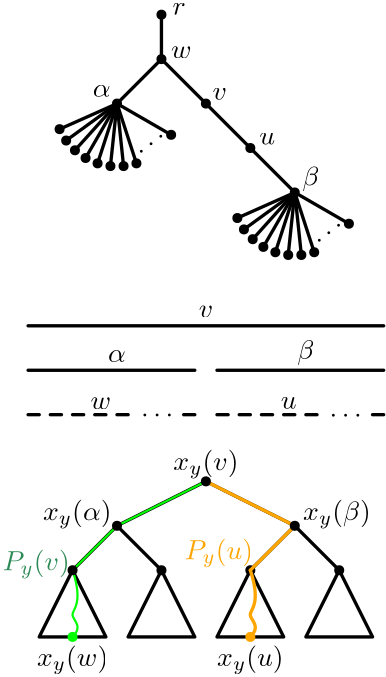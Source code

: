 <?xml version="1.0"?>
<!DOCTYPE ipe SYSTEM "ipe.dtd">
<ipe version="70218" creator="Ipe 7.2.21">
<info created="D:20201130065444" modified="D:20201130151342"/>
<ipestyle name="basic">
<symbol name="arrow/arc(spx)">
<path stroke="sym-stroke" fill="sym-stroke" pen="sym-pen">
0 0 m
-1 0.333 l
-1 -0.333 l
h
</path>
</symbol>
<symbol name="arrow/farc(spx)">
<path stroke="sym-stroke" fill="white" pen="sym-pen">
0 0 m
-1 0.333 l
-1 -0.333 l
h
</path>
</symbol>
<symbol name="arrow/ptarc(spx)">
<path stroke="sym-stroke" fill="sym-stroke" pen="sym-pen">
0 0 m
-1 0.333 l
-0.8 0 l
-1 -0.333 l
h
</path>
</symbol>
<symbol name="arrow/fptarc(spx)">
<path stroke="sym-stroke" fill="white" pen="sym-pen">
0 0 m
-1 0.333 l
-0.8 0 l
-1 -0.333 l
h
</path>
</symbol>
<symbol name="mark/circle(sx)" transformations="translations">
<path fill="sym-stroke">
0.6 0 0 0.6 0 0 e
0.4 0 0 0.4 0 0 e
</path>
</symbol>
<symbol name="mark/disk(sx)" transformations="translations">
<path fill="sym-stroke">
0.6 0 0 0.6 0 0 e
</path>
</symbol>
<symbol name="mark/fdisk(sfx)" transformations="translations">
<group>
<path fill="sym-fill">
0.5 0 0 0.5 0 0 e
</path>
<path fill="sym-stroke" fillrule="eofill">
0.6 0 0 0.6 0 0 e
0.4 0 0 0.4 0 0 e
</path>
</group>
</symbol>
<symbol name="mark/box(sx)" transformations="translations">
<path fill="sym-stroke" fillrule="eofill">
-0.6 -0.6 m
0.6 -0.6 l
0.6 0.6 l
-0.6 0.6 l
h
-0.4 -0.4 m
0.4 -0.4 l
0.4 0.4 l
-0.4 0.4 l
h
</path>
</symbol>
<symbol name="mark/square(sx)" transformations="translations">
<path fill="sym-stroke">
-0.6 -0.6 m
0.6 -0.6 l
0.6 0.6 l
-0.6 0.6 l
h
</path>
</symbol>
<symbol name="mark/fsquare(sfx)" transformations="translations">
<group>
<path fill="sym-fill">
-0.5 -0.5 m
0.5 -0.5 l
0.5 0.5 l
-0.5 0.5 l
h
</path>
<path fill="sym-stroke" fillrule="eofill">
-0.6 -0.6 m
0.6 -0.6 l
0.6 0.6 l
-0.6 0.6 l
h
-0.4 -0.4 m
0.4 -0.4 l
0.4 0.4 l
-0.4 0.4 l
h
</path>
</group>
</symbol>
<symbol name="mark/cross(sx)" transformations="translations">
<group>
<path fill="sym-stroke">
-0.43 -0.57 m
0.57 0.43 l
0.43 0.57 l
-0.57 -0.43 l
h
</path>
<path fill="sym-stroke">
-0.43 0.57 m
0.57 -0.43 l
0.43 -0.57 l
-0.57 0.43 l
h
</path>
</group>
</symbol>
<symbol name="arrow/fnormal(spx)">
<path stroke="sym-stroke" fill="white" pen="sym-pen">
0 0 m
-1 0.333 l
-1 -0.333 l
h
</path>
</symbol>
<symbol name="arrow/pointed(spx)">
<path stroke="sym-stroke" fill="sym-stroke" pen="sym-pen">
0 0 m
-1 0.333 l
-0.8 0 l
-1 -0.333 l
h
</path>
</symbol>
<symbol name="arrow/fpointed(spx)">
<path stroke="sym-stroke" fill="white" pen="sym-pen">
0 0 m
-1 0.333 l
-0.8 0 l
-1 -0.333 l
h
</path>
</symbol>
<symbol name="arrow/linear(spx)">
<path stroke="sym-stroke" pen="sym-pen">
-1 0.333 m
0 0 l
-1 -0.333 l
</path>
</symbol>
<symbol name="arrow/fdouble(spx)">
<path stroke="sym-stroke" fill="white" pen="sym-pen">
0 0 m
-1 0.333 l
-1 -0.333 l
h
-1 0 m
-2 0.333 l
-2 -0.333 l
h
</path>
</symbol>
<symbol name="arrow/double(spx)">
<path stroke="sym-stroke" fill="sym-stroke" pen="sym-pen">
0 0 m
-1 0.333 l
-1 -0.333 l
h
-1 0 m
-2 0.333 l
-2 -0.333 l
h
</path>
</symbol>
<symbol name="arrow/mid-normal(spx)">
<path stroke="sym-stroke" fill="sym-stroke" pen="sym-pen">
0.5 0 m
-0.5 0.333 l
-0.5 -0.333 l
h
</path>
</symbol>
<symbol name="arrow/mid-fnormal(spx)">
<path stroke="sym-stroke" fill="white" pen="sym-pen">
0.5 0 m
-0.5 0.333 l
-0.5 -0.333 l
h
</path>
</symbol>
<symbol name="arrow/mid-pointed(spx)">
<path stroke="sym-stroke" fill="sym-stroke" pen="sym-pen">
0.5 0 m
-0.5 0.333 l
-0.3 0 l
-0.5 -0.333 l
h
</path>
</symbol>
<symbol name="arrow/mid-fpointed(spx)">
<path stroke="sym-stroke" fill="white" pen="sym-pen">
0.5 0 m
-0.5 0.333 l
-0.3 0 l
-0.5 -0.333 l
h
</path>
</symbol>
<symbol name="arrow/mid-double(spx)">
<path stroke="sym-stroke" fill="sym-stroke" pen="sym-pen">
1 0 m
0 0.333 l
0 -0.333 l
h
0 0 m
-1 0.333 l
-1 -0.333 l
h
</path>
</symbol>
<symbol name="arrow/mid-fdouble(spx)">
<path stroke="sym-stroke" fill="white" pen="sym-pen">
1 0 m
0 0.333 l
0 -0.333 l
h
0 0 m
-1 0.333 l
-1 -0.333 l
h
</path>
</symbol>
<pen name="heavier" value="0.8"/>
<pen name="fat" value="1.2"/>
<pen name="ultrafat" value="2"/>
<symbolsize name="large" value="5"/>
<symbolsize name="small" value="2"/>
<symbolsize name="tiny" value="1.1"/>
<arrowsize name="large" value="10"/>
<arrowsize name="small" value="5"/>
<arrowsize name="tiny" value="3"/>
<color name="red" value="1 0 0"/>
<color name="blue" value="0 0 1"/>
<color name="green" value="0 1 0"/>
<color name="yellow" value="1 1 0"/>
<color name="orange" value="1 0.647 0"/>
<color name="gold" value="1 0.843 0"/>
<color name="purple" value="0.627 0.125 0.941"/>
<color name="gray" value="0.745"/>
<color name="brown" value="0.647 0.165 0.165"/>
<color name="navy" value="0 0 0.502"/>
<color name="pink" value="1 0.753 0.796"/>
<color name="seagreen" value="0.18 0.545 0.341"/>
<color name="turquoise" value="0.251 0.878 0.816"/>
<color name="violet" value="0.933 0.51 0.933"/>
<color name="darkblue" value="0 0 0.545"/>
<color name="darkcyan" value="0 0.545 0.545"/>
<color name="darkgray" value="0.663"/>
<color name="darkgreen" value="0 0.392 0"/>
<color name="darkmagenta" value="0.545 0 0.545"/>
<color name="darkorange" value="1 0.549 0"/>
<color name="darkred" value="0.545 0 0"/>
<color name="lightblue" value="0.678 0.847 0.902"/>
<color name="lightcyan" value="0.878 1 1"/>
<color name="lightgray" value="0.827"/>
<color name="lightgreen" value="0.565 0.933 0.565"/>
<color name="lightyellow" value="1 1 0.878"/>
<dashstyle name="dotted" value="[1 3] 0"/>
<dashstyle name="dashed" value="[4] 0"/>
<dashstyle name="dash dotted" value="[4 2 1 2] 0"/>
<dashstyle name="dash dot dotted" value="[4 2 1 2 1 2] 0"/>
<textsize name="large" value="\large"/>
<textsize name="small" value="\small"/>
<textsize name="tiny" value="\tiny"/>
<textsize name="Large" value="\Large"/>
<textsize name="LARGE" value="\LARGE"/>
<textsize name="huge" value="\huge"/>
<textsize name="Huge" value="\Huge"/>
<textsize name="footnote" value="\footnotesize"/>
<textstyle name="center" begin="\begin{center}" end="\end{center}"/>
<textstyle name="itemize" begin="\begin{itemize}" end="\end{itemize}"/>
<textstyle name="item" begin="\begin{itemize}\item{}" end="\end{itemize}"/>
<gridsize name="4 pts" value="4"/>
<gridsize name="8 pts (~3 mm)" value="8"/>
<gridsize name="16 pts (~6 mm)" value="16"/>
<gridsize name="32 pts (~12 mm)" value="32"/>
<gridsize name="10 pts (~3.5 mm)" value="10"/>
<gridsize name="20 pts (~7 mm)" value="20"/>
<gridsize name="14 pts (~5 mm)" value="14"/>
<gridsize name="28 pts (~10 mm)" value="28"/>
<gridsize name="56 pts (~20 mm)" value="56"/>
<anglesize name="90 deg" value="90"/>
<anglesize name="60 deg" value="60"/>
<anglesize name="45 deg" value="45"/>
<anglesize name="30 deg" value="30"/>
<anglesize name="22.5 deg" value="22.5"/>
<opacity name="10%" value="0.1"/>
<opacity name="30%" value="0.3"/>
<opacity name="50%" value="0.5"/>
<opacity name="75%" value="0.75"/>
<tiling name="falling" angle="-60" step="4" width="1"/>
<tiling name="rising" angle="30" step="4" width="1"/>
</ipestyle>
<page>
<layer name="alpha"/>
<view layers="alpha" active="alpha"/>
<path layer="alpha" matrix="1 0 0 1 0 -8" stroke="black" pen="fat" cap="1">
304 624 m
336 608 l
</path>
<path matrix="1 0 0 1 0 -8" stroke="black" pen="fat" cap="1">
304 624 m
272 608 l
</path>
<path matrix="1 0 0 1 0 -8" stroke="green" pen="heavier" cap="1">
304 624 m
272 608 l
</path>
<use matrix="0.5 0 0 0.5 160 368" name="mark/disk(sx)" pos="352 704" size="normal" stroke="black"/>
<text matrix="0.5 0 0 0.5 160 370" transformations="translations" pos="357.445 704.932" stroke="black" type="label" width="6.161" height="6.926" depth="1.93" valign="baseline" style="math">\beta</text>
<use matrix="0.5 0 0 0.5 160 368" name="mark/disk(sx)" pos="310.658 685.593" size="normal" stroke="black"/>
<use matrix="0.5 0 0 0.5 160 368" name="mark/disk(sx)" pos="315.388 677.4" size="normal" stroke="black"/>
<use matrix="0.5 0 0 0.5 160 368" name="mark/disk(sx)" pos="321.719 670.369" size="normal" stroke="black"/>
<use matrix="0.5 0 0 0.5 160 368" name="mark/disk(sx)" pos="329.373 664.808" size="normal" stroke="black"/>
<use matrix="0.5 0 0 0.5 160 368" name="mark/disk(sx)" pos="338.015 660.96" size="normal" stroke="black"/>
<use matrix="0.5 0 0 0.5 160 368" name="mark/disk(sx)" pos="347.27 658.993" size="normal" stroke="black"/>
<use matrix="0.5 0 0 0.5 160 368" name="mark/disk(sx)" pos="356.73 658.993" size="normal" stroke="black"/>
<use matrix="0.5 0 0 0.5 160 368" name="mark/disk(sx)" pos="365.985 660.96" size="normal" stroke="black"/>
<use matrix="0.5 0 0 0.5 160 368" name="mark/disk(sx)" pos="390.977 681.497" size="normal" stroke="black"/>
<text matrix="0.395685 0.305669 -0.305669 0.395685 409.745 323.557" transformations="rigid" pos="369.748 679.42" stroke="black" type="label" width="11.623" height="4.428" depth="0" halign="center" valign="center" style="math">\cdots</text>
<path matrix="0.5 0 0 0.5 160 368" stroke="black" pen="fat">
352 704 m
310.658 685.593 l
</path>
<path matrix="0.5 0 0 0.5 160 368" stroke="black" pen="fat">
352 704 m
315.388 677.4 l
</path>
<path matrix="0.5 0 0 0.5 160 368" stroke="black" pen="fat">
352 704 m
321.719 670.369 l
</path>
<path matrix="0.5 0 0 0.5 160 368" stroke="black" pen="fat">
352 704 m
329.373 664.808 l
</path>
<path matrix="0.5 0 0 0.5 160 368" stroke="black" pen="fat">
352 704 m
338.015 660.96 l
</path>
<path matrix="0.5 0 0 0.5 160 368" stroke="black" pen="fat">
352 704 m
347.27 658.993 l
</path>
<path matrix="0.5 0 0 0.5 160 368" stroke="black" pen="fat">
352 704 m
356.73 658.993 l
</path>
<path matrix="0.5 0 0 0.5 160 368" stroke="black" pen="fat">
352 704 m
365.985 660.96 l
</path>
<path matrix="0.5 0 0 0.5 160 368" stroke="black" pen="fat">
352 704 m
390.977 681.497 l
</path>
<use matrix="0.5 0 0 0.5 96 400" name="mark/disk(sx)" pos="352 704" size="normal" stroke="black"/>
<text matrix="0.5 0 0 0.5 91 402" transformations="translations" pos="357.445 704.932" stroke="black" type="label" width="6.41" height="4.289" depth="0" halign="right" valign="baseline" style="math">\alpha</text>
<use matrix="0.5 0 0 0.5 96 400" name="mark/disk(sx)" pos="310.658 685.593" size="normal" stroke="black"/>
<use matrix="0.5 0 0 0.5 96 400" name="mark/disk(sx)" pos="315.388 677.4" size="normal" stroke="black"/>
<use matrix="0.5 0 0 0.5 96 400" name="mark/disk(sx)" pos="321.719 670.369" size="normal" stroke="black"/>
<use matrix="0.5 0 0 0.5 96 400" name="mark/disk(sx)" pos="329.373 664.808" size="normal" stroke="black"/>
<use matrix="0.5 0 0 0.5 96 400" name="mark/disk(sx)" pos="338.015 660.96" size="normal" stroke="black"/>
<use matrix="0.5 0 0 0.5 96 400" name="mark/disk(sx)" pos="347.27 658.993" size="normal" stroke="black"/>
<use matrix="0.5 0 0 0.5 96 400" name="mark/disk(sx)" pos="356.73 658.993" size="normal" stroke="black"/>
<use matrix="0.5 0 0 0.5 96 400" name="mark/disk(sx)" pos="365.985 660.96" size="normal" stroke="black"/>
<use matrix="0.5 0 0 0.5 96 400" name="mark/disk(sx)" pos="390.977 681.497" size="normal" stroke="black"/>
<text matrix="0.395685 0.30567 -0.30567 0.395685 345.744 355.557" transformations="rigid" pos="369.748 679.42" stroke="black" type="label" width="11.623" height="4.428" depth="0" halign="center" valign="center" style="math">\cdots</text>
<path matrix="0.5 0 0 0.5 96 400" stroke="black" pen="fat">
352 704 m
310.658 685.593 l
</path>
<path matrix="0.5 0 0 0.5 96 400" stroke="black" pen="fat">
352 704 m
315.388 677.4 l
</path>
<path matrix="0.5 0 0 0.5 96 400" stroke="black" pen="fat">
352 704 m
321.719 670.369 l
</path>
<path matrix="0.5 0 0 0.5 96 400" stroke="black" pen="fat">
352 704 m
329.373 664.808 l
</path>
<path matrix="0.5 0 0 0.5 96 400" stroke="black" pen="fat">
352 704 m
338.015 660.96 l
</path>
<path matrix="0.5 0 0 0.5 96 400" stroke="black" pen="fat">
352 704 m
347.27 658.993 l
</path>
<path matrix="0.5 0 0 0.5 96 400" stroke="black" pen="fat">
352 704 m
356.73 658.993 l
</path>
<path matrix="0.5 0 0 0.5 96 400" stroke="black" pen="fat">
352 704 m
365.985 660.96 l
</path>
<path matrix="0.5 0 0 0.5 96 400" stroke="black" pen="fat">
352 704 m
390.977 681.497 l
</path>
<use matrix="1 0 0 1 0 -16" name="mark/disk(sx)" pos="288 784" size="normal" stroke="black"/>
<use matrix="1 0 0 1 0 -16" name="mark/disk(sx)" pos="304 768" size="normal" stroke="black"/>
<use matrix="1 0 0 1 0 -16" name="mark/disk(sx)" pos="320 752" size="normal" stroke="black"/>
<text matrix="1 0 0 1 -3 -18" transformations="translations" pos="294.48 786.352" stroke="black" type="label" width="7.401" height="4.289" depth="0" valign="baseline" style="math">w</text>
<text matrix="1 0 0 1 -2 -16" transformations="translations" pos="308.412 769.344" stroke="black" type="label" width="5.187" height="4.289" depth="0" valign="baseline" style="math">v</text>
<text matrix="1 0 0 1 -2 -16" transformations="translations" pos="325.239 753.241" stroke="black" type="label" width="5.703" height="4.289" depth="0" valign="baseline" style="math">u</text>
<path matrix="1 0 0 1 0 -16" stroke="black" pen="fat">
288 784 m
304 768 l
</path>
<path matrix="1 0 0 1 0 -16" stroke="black" pen="fat">
304 768 m
320 752 l
</path>
<path stroke="black" pen="fat">
320 736 m
336 720 l
</path>
<path stroke="black" pen="fat">
288 768 m
272 752 l
</path>
<path stroke="black" pen="fat" cap="1">
240 672 m
368 672 l
</path>
<text matrix="1 0 0 1 0 3" transformations="translations" pos="304 672" stroke="black" type="label" width="5.187" height="4.289" depth="0" halign="center" valign="baseline" style="math">v</text>
<path stroke="black" pen="fat" cap="1">
240 656 m
300 656 l
</path>
<path stroke="black" pen="fat" cap="1">
308 656 m
368 656 l
</path>
<text matrix="1 0 0 1 -32 -13" transformations="translations" pos="304 672" stroke="black" type="label" width="6.41" height="4.289" depth="0" halign="center" valign="baseline" style="math">\alpha</text>
<text matrix="1 0 0 1 36 -12" transformations="translations" pos="304 672" stroke="black" type="label" width="6.161" height="6.926" depth="1.93" halign="center" valign="baseline" style="math">\beta</text>
<path stroke="black" pen="fat" cap="1">
240 640 m
244 640 l
</path>
<path stroke="black" pen="fat" cap="1">
248 640 m
252 640 l
</path>
<path stroke="black" pen="fat" cap="1">
256 640 m
260 640 l
</path>
<path stroke="black" pen="fat" cap="1">
264 640 m
268 640 l
</path>
<path stroke="black" pen="fat" cap="1">
272 640 m
276 640 l
</path>
<path stroke="black" pen="fat" cap="1">
296 640 m
300 640 l
</path>
<path stroke="black" pen="fat" cap="1">
308 640 m
312 640 l
</path>
<path stroke="black" pen="fat" cap="1">
316 640 m
320 640 l
</path>
<path stroke="black" pen="fat" cap="1">
324 640 m
328 640 l
</path>
<path stroke="black" pen="fat" cap="1">
332 640 m
336 640 l
</path>
<path stroke="black" pen="fat" cap="1">
340 640 m
344 640 l
</path>
<path stroke="black" pen="fat" cap="1">
364 640 m
368 640 l
</path>
<text matrix="1 0 0 1 -37.8286 -30.0075" transformations="translations" pos="304 672" stroke="black" type="label" width="7.401" height="4.289" depth="0" halign="center" valign="baseline" style="math">w</text>
<text matrix="1 0 0 1 29.84 -29.8262" transformations="translations" pos="304 672" stroke="black" type="label" width="5.703" height="4.289" depth="0" halign="center" valign="baseline" style="math">u</text>
<text matrix="1 0 0 1 -10 -3.5" transformations="translations" pos="296.47 643.233" stroke="black" type="label" width="11.623" height="4.428" depth="0" halign="center" valign="center" style="math">\cdots</text>
<text matrix="1 0 0 1 57.8688 -3.58065" transformations="translations" pos="296.47 643.233" stroke="black" type="label" width="11.623" height="4.428" depth="0" halign="center" valign="center" style="math">\cdots</text>
<text matrix="1 0 0 1 0 -52" transformations="translations" pos="304 672" stroke="black" type="label" width="23.418" height="7.472" depth="2.85" halign="center" valign="baseline" style="math">x_y(v)</text>
<text matrix="1 0 0 1 -1 -10" transformations="translations" pos="340 612" stroke="black" type="label" width="24.392" height="7.472" depth="2.85" valign="baseline" style="math">x_y(\beta)</text>
<text matrix="1 0 0 1 6 -10" transformations="translations" pos="264 612" stroke="black" type="label" width="24.641" height="7.472" depth="2.85" halign="right" valign="baseline" style="math">x_y(\alpha)</text>
<use name="mark/disk(sx)" pos="288 784" size="normal" stroke="black"/>
<path stroke="black" pen="fat">
288 768 m
288 784 l
</path>
<text matrix="1 0 0 1 4 0" transformations="translations" pos="288 784" stroke="black" type="label" width="4.771" height="4.289" depth="0" valign="baseline" style="math">r</text>
<path stroke="black" pen="fat" cap="1">
272 600 m
256 584 l
</path>
<path stroke="black" pen="fat" cap="1">
272 600 m
288 584 l
</path>
<path stroke="black" pen="fat" cap="1">
336 600 m
320 584 l
</path>
<path stroke="black" pen="fat" cap="1">
336 600 m
352 584 l
</path>
<use name="mark/disk(sx)" pos="288 584" size="normal" stroke="black"/>
<use name="mark/disk(sx)" pos="320 584" size="normal" stroke="black"/>
<path stroke="black" pen="fat" cap="1">
256 584 m
244 560 l
268 560 l
h
</path>
<path stroke="black" pen="fat" cap="1">
288 584 m
276 560 l
300 560 l
h
</path>
<path stroke="black" pen="fat" cap="1">
320 584 m
308 560 l
332 560 l
h
</path>
<use matrix="1 0 0 1 32 0" name="mark/disk(sx)" pos="320 584" size="normal" stroke="black"/>
<path matrix="1 0 0 1 32 0" stroke="black" pen="fat" cap="1">
320 584 m
308 560 l
332 560 l
h
</path>
<path stroke="green" pen="heavier" cap="1">
272 600 m
256 584 l
</path>
<use name="mark/disk(sx)" pos="272 600" size="normal" stroke="black"/>
<path stroke="green" pen="heavier" cap="1">
256 584 m
260 572
252 568
260 564
256 560 c
</path>
<use name="mark/disk(sx)" pos="256 560" size="normal" stroke="green"/>
<text matrix="1 0 0 1 4 9" transformations="translations" pos="252 548" stroke="black" type="label" width="25.632" height="7.472" depth="2.85" halign="center" valign="top" style="math">x_y(w)</text>
<text matrix="1 0 0 1 15 16" transformations="translations" pos="240 568" stroke="seagreen" type="label" width="24.12" height="7.472" depth="2.85" halign="right" valign="baseline" style="math">P_y(v)</text>
<use name="mark/disk(sx)" pos="256 584" size="normal" stroke="black"/>
<path stroke="orange" pen="fat" cap="1">
304 616 m
336 600 l
</path>
<path stroke="orange" pen="fat" cap="1">
336 600 m
320 584 l
</path>
<path stroke="orange" pen="fat" cap="1">
320 584 m
324 572
316 568
324 564
320 560 c
</path>
<use name="mark/disk(sx)" pos="320 560" size="normal" stroke="orange"/>
<text matrix="1 0 0 1 68 9" transformations="translations" pos="252 548" stroke="black" type="label" width="23.935" height="7.472" depth="2.85" halign="center" valign="top" style="math">x_y(u)</text>
<text matrix="1 0 0 1 81 20" transformations="translations" pos="240 568" stroke="orange" type="label" width="24.637" height="7.472" depth="2.85" halign="right" valign="baseline" style="math">P_y(u)</text>
<use name="mark/disk(sx)" pos="336 600" size="normal" stroke="black"/>
<use matrix="1 0 0 1 0 -8" name="mark/disk(sx)" pos="304 624" size="normal" stroke="black"/>
</page>
</ipe>
